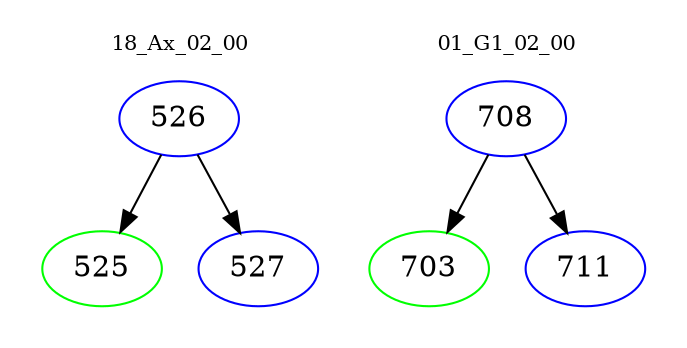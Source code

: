 digraph{
subgraph cluster_0 {
color = white
label = "18_Ax_02_00";
fontsize=10;
T0_526 [label="526", color="blue"]
T0_526 -> T0_525 [color="black"]
T0_525 [label="525", color="green"]
T0_526 -> T0_527 [color="black"]
T0_527 [label="527", color="blue"]
}
subgraph cluster_1 {
color = white
label = "01_G1_02_00";
fontsize=10;
T1_708 [label="708", color="blue"]
T1_708 -> T1_703 [color="black"]
T1_703 [label="703", color="green"]
T1_708 -> T1_711 [color="black"]
T1_711 [label="711", color="blue"]
}
}

